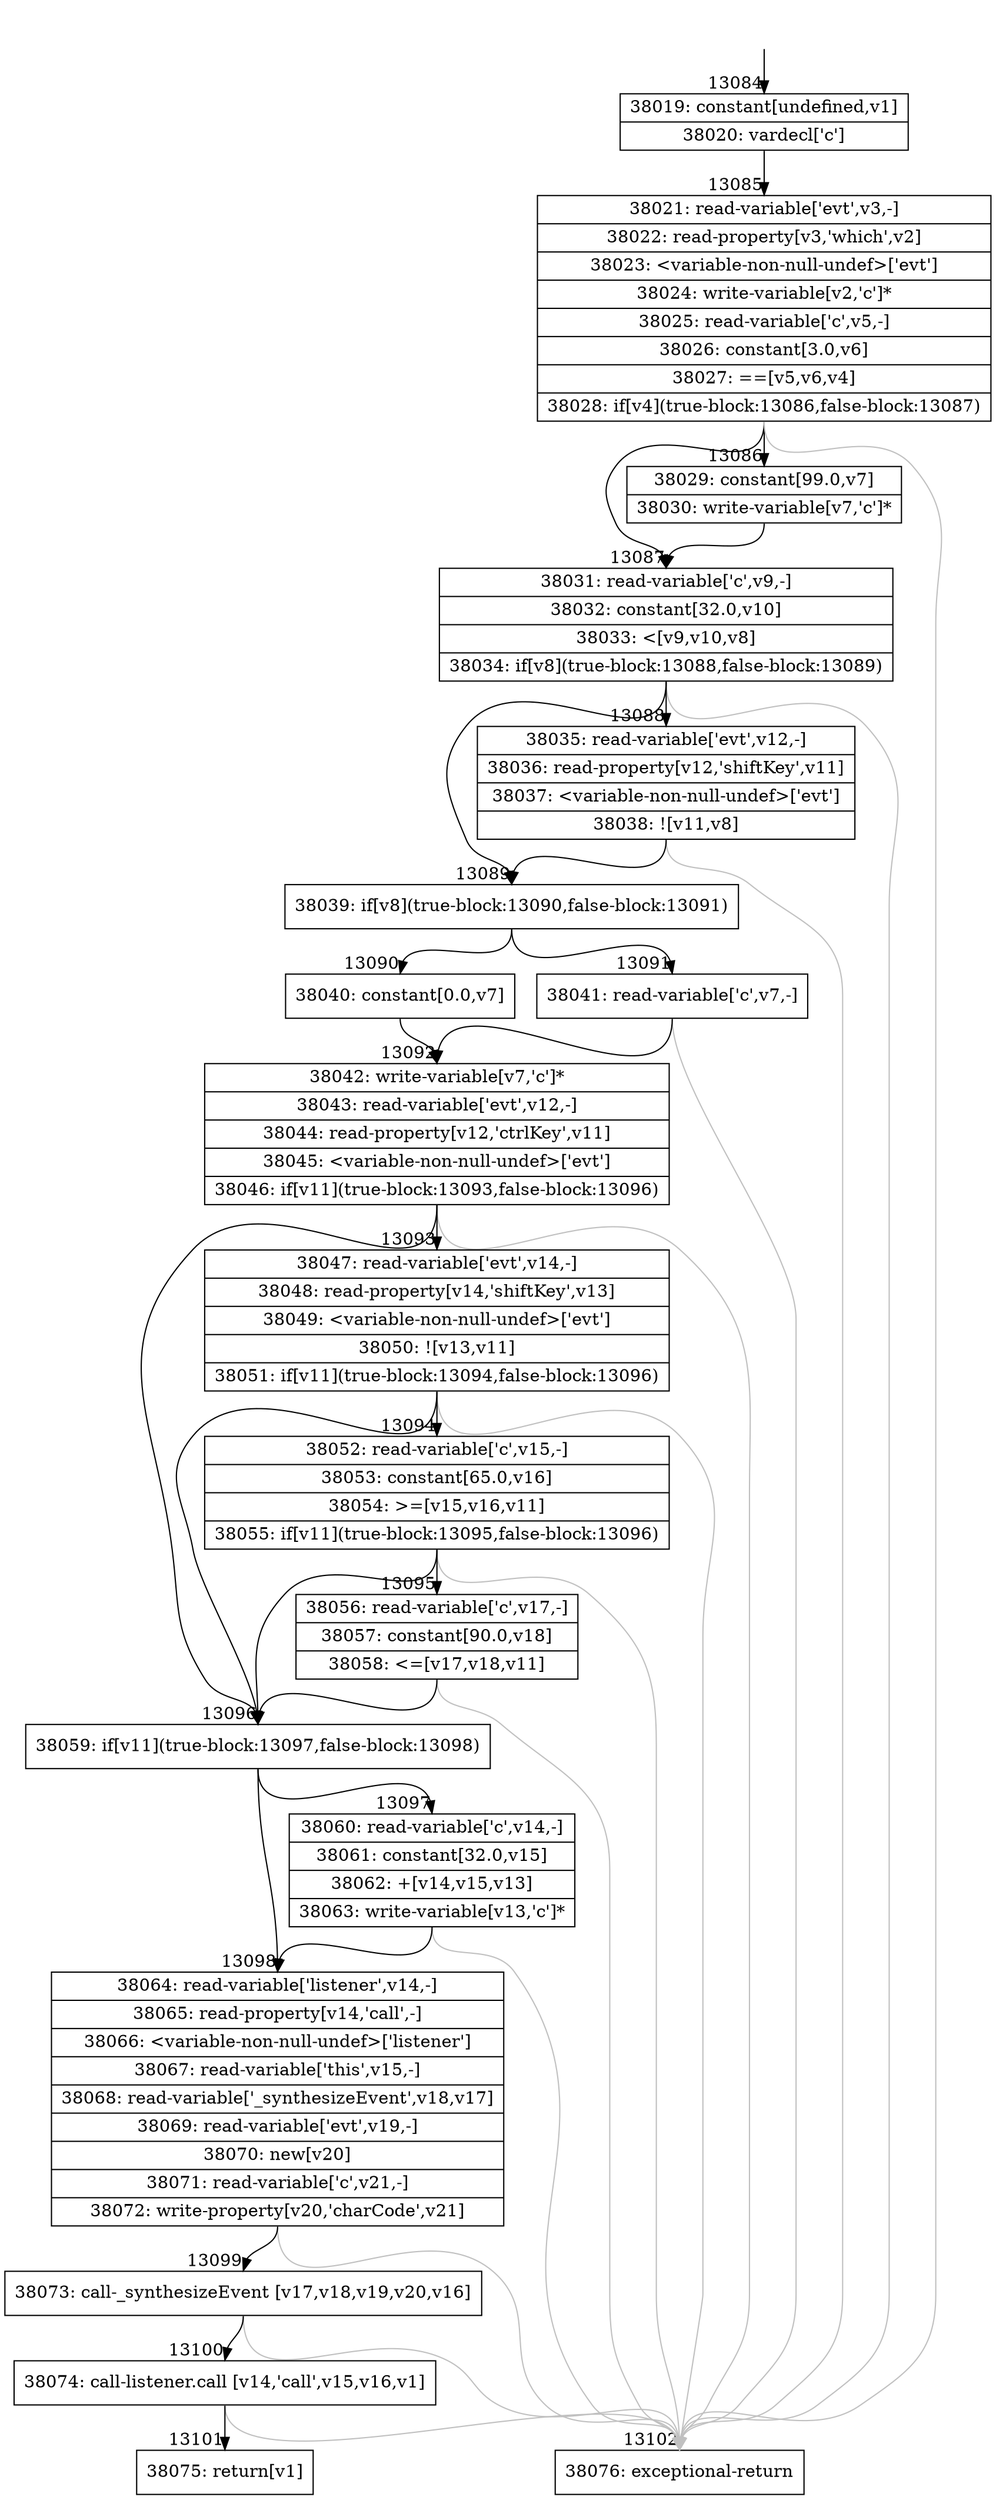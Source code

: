 digraph {
rankdir="TD"
BB_entry961[shape=none,label=""];
BB_entry961 -> BB13084 [tailport=s, headport=n, headlabel="    13084"]
BB13084 [shape=record label="{38019: constant[undefined,v1]|38020: vardecl['c']}" ] 
BB13084 -> BB13085 [tailport=s, headport=n, headlabel="      13085"]
BB13085 [shape=record label="{38021: read-variable['evt',v3,-]|38022: read-property[v3,'which',v2]|38023: \<variable-non-null-undef\>['evt']|38024: write-variable[v2,'c']*|38025: read-variable['c',v5,-]|38026: constant[3.0,v6]|38027: ==[v5,v6,v4]|38028: if[v4](true-block:13086,false-block:13087)}" ] 
BB13085 -> BB13086 [tailport=s, headport=n, headlabel="      13086"]
BB13085 -> BB13087 [tailport=s, headport=n, headlabel="      13087"]
BB13085 -> BB13102 [tailport=s, headport=n, color=gray, headlabel="      13102"]
BB13086 [shape=record label="{38029: constant[99.0,v7]|38030: write-variable[v7,'c']*}" ] 
BB13086 -> BB13087 [tailport=s, headport=n]
BB13087 [shape=record label="{38031: read-variable['c',v9,-]|38032: constant[32.0,v10]|38033: \<[v9,v10,v8]|38034: if[v8](true-block:13088,false-block:13089)}" ] 
BB13087 -> BB13089 [tailport=s, headport=n, headlabel="      13089"]
BB13087 -> BB13088 [tailport=s, headport=n, headlabel="      13088"]
BB13087 -> BB13102 [tailport=s, headport=n, color=gray]
BB13088 [shape=record label="{38035: read-variable['evt',v12,-]|38036: read-property[v12,'shiftKey',v11]|38037: \<variable-non-null-undef\>['evt']|38038: ![v11,v8]}" ] 
BB13088 -> BB13089 [tailport=s, headport=n]
BB13088 -> BB13102 [tailport=s, headport=n, color=gray]
BB13089 [shape=record label="{38039: if[v8](true-block:13090,false-block:13091)}" ] 
BB13089 -> BB13090 [tailport=s, headport=n, headlabel="      13090"]
BB13089 -> BB13091 [tailport=s, headport=n, headlabel="      13091"]
BB13090 [shape=record label="{38040: constant[0.0,v7]}" ] 
BB13090 -> BB13092 [tailport=s, headport=n, headlabel="      13092"]
BB13091 [shape=record label="{38041: read-variable['c',v7,-]}" ] 
BB13091 -> BB13092 [tailport=s, headport=n]
BB13091 -> BB13102 [tailport=s, headport=n, color=gray]
BB13092 [shape=record label="{38042: write-variable[v7,'c']*|38043: read-variable['evt',v12,-]|38044: read-property[v12,'ctrlKey',v11]|38045: \<variable-non-null-undef\>['evt']|38046: if[v11](true-block:13093,false-block:13096)}" ] 
BB13092 -> BB13096 [tailport=s, headport=n, headlabel="      13096"]
BB13092 -> BB13093 [tailport=s, headport=n, headlabel="      13093"]
BB13092 -> BB13102 [tailport=s, headport=n, color=gray]
BB13093 [shape=record label="{38047: read-variable['evt',v14,-]|38048: read-property[v14,'shiftKey',v13]|38049: \<variable-non-null-undef\>['evt']|38050: ![v13,v11]|38051: if[v11](true-block:13094,false-block:13096)}" ] 
BB13093 -> BB13096 [tailport=s, headport=n]
BB13093 -> BB13094 [tailport=s, headport=n, headlabel="      13094"]
BB13093 -> BB13102 [tailport=s, headport=n, color=gray]
BB13094 [shape=record label="{38052: read-variable['c',v15,-]|38053: constant[65.0,v16]|38054: \>=[v15,v16,v11]|38055: if[v11](true-block:13095,false-block:13096)}" ] 
BB13094 -> BB13096 [tailport=s, headport=n]
BB13094 -> BB13095 [tailport=s, headport=n, headlabel="      13095"]
BB13094 -> BB13102 [tailport=s, headport=n, color=gray]
BB13095 [shape=record label="{38056: read-variable['c',v17,-]|38057: constant[90.0,v18]|38058: \<=[v17,v18,v11]}" ] 
BB13095 -> BB13096 [tailport=s, headport=n]
BB13095 -> BB13102 [tailport=s, headport=n, color=gray]
BB13096 [shape=record label="{38059: if[v11](true-block:13097,false-block:13098)}" ] 
BB13096 -> BB13097 [tailport=s, headport=n, headlabel="      13097"]
BB13096 -> BB13098 [tailport=s, headport=n, headlabel="      13098"]
BB13097 [shape=record label="{38060: read-variable['c',v14,-]|38061: constant[32.0,v15]|38062: +[v14,v15,v13]|38063: write-variable[v13,'c']*}" ] 
BB13097 -> BB13098 [tailport=s, headport=n]
BB13097 -> BB13102 [tailport=s, headport=n, color=gray]
BB13098 [shape=record label="{38064: read-variable['listener',v14,-]|38065: read-property[v14,'call',-]|38066: \<variable-non-null-undef\>['listener']|38067: read-variable['this',v15,-]|38068: read-variable['_synthesizeEvent',v18,v17]|38069: read-variable['evt',v19,-]|38070: new[v20]|38071: read-variable['c',v21,-]|38072: write-property[v20,'charCode',v21]}" ] 
BB13098 -> BB13099 [tailport=s, headport=n, headlabel="      13099"]
BB13098 -> BB13102 [tailport=s, headport=n, color=gray]
BB13099 [shape=record label="{38073: call-_synthesizeEvent [v17,v18,v19,v20,v16]}" ] 
BB13099 -> BB13100 [tailport=s, headport=n, headlabel="      13100"]
BB13099 -> BB13102 [tailport=s, headport=n, color=gray]
BB13100 [shape=record label="{38074: call-listener.call [v14,'call',v15,v16,v1]}" ] 
BB13100 -> BB13101 [tailport=s, headport=n, headlabel="      13101"]
BB13100 -> BB13102 [tailport=s, headport=n, color=gray]
BB13101 [shape=record label="{38075: return[v1]}" ] 
BB13102 [shape=record label="{38076: exceptional-return}" ] 
//#$~ 18311
}
